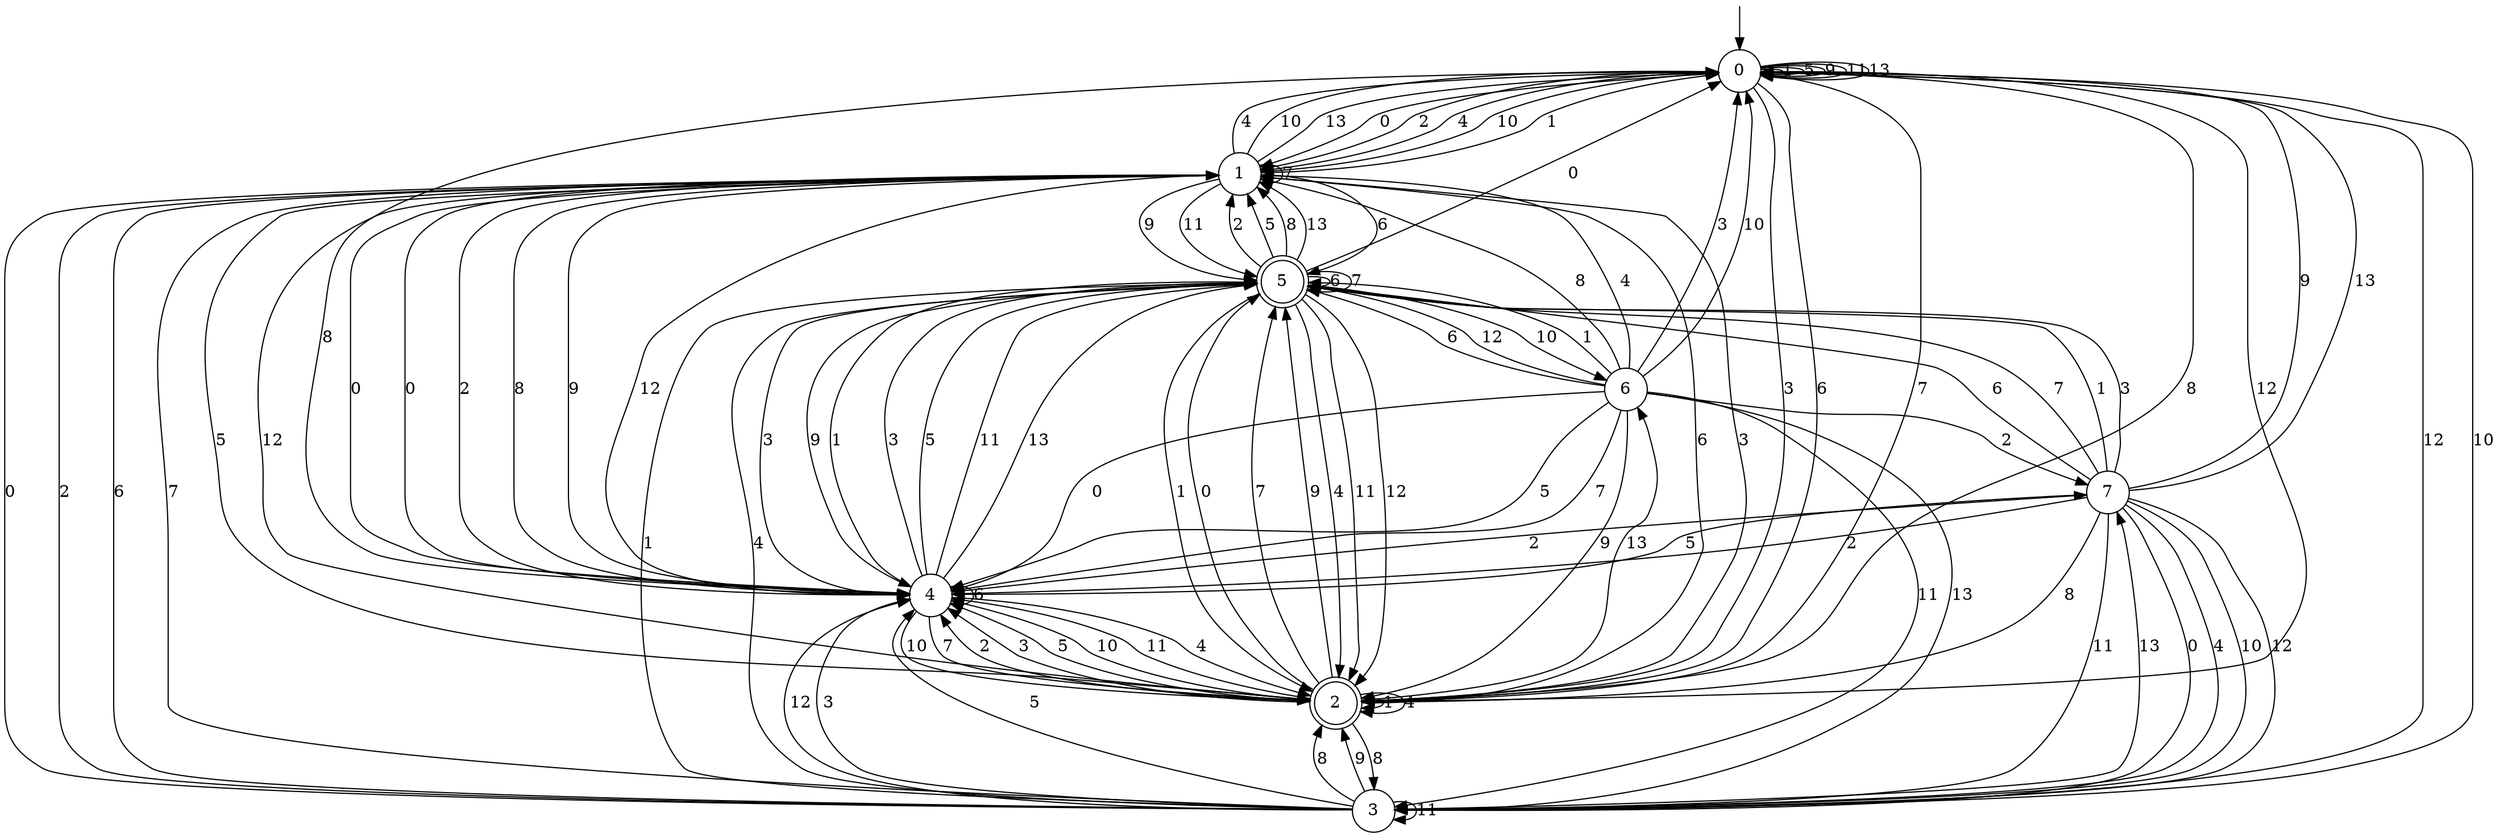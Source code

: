 digraph g {

	s0 [shape="circle" label="0"];
	s1 [shape="circle" label="1"];
	s2 [shape="doublecircle" label="2"];
	s3 [shape="circle" label="3"];
	s4 [shape="circle" label="4"];
	s5 [shape="doublecircle" label="5"];
	s6 [shape="circle" label="6"];
	s7 [shape="circle" label="7"];
	s0 -> s1 [label="0"];
	s0 -> s0 [label="1"];
	s0 -> s1 [label="2"];
	s0 -> s2 [label="3"];
	s0 -> s1 [label="4"];
	s0 -> s0 [label="5"];
	s0 -> s2 [label="6"];
	s0 -> s2 [label="7"];
	s0 -> s2 [label="8"];
	s0 -> s0 [label="9"];
	s0 -> s1 [label="10"];
	s0 -> s0 [label="11"];
	s0 -> s3 [label="12"];
	s0 -> s0 [label="13"];
	s1 -> s4 [label="0"];
	s1 -> s0 [label="1"];
	s1 -> s4 [label="2"];
	s1 -> s2 [label="3"];
	s1 -> s0 [label="4"];
	s1 -> s2 [label="5"];
	s1 -> s5 [label="6"];
	s1 -> s1 [label="7"];
	s1 -> s4 [label="8"];
	s1 -> s5 [label="9"];
	s1 -> s0 [label="10"];
	s1 -> s5 [label="11"];
	s1 -> s2 [label="12"];
	s1 -> s0 [label="13"];
	s2 -> s5 [label="0"];
	s2 -> s2 [label="1"];
	s2 -> s4 [label="2"];
	s2 -> s4 [label="3"];
	s2 -> s2 [label="4"];
	s2 -> s4 [label="5"];
	s2 -> s1 [label="6"];
	s2 -> s5 [label="7"];
	s2 -> s3 [label="8"];
	s2 -> s5 [label="9"];
	s2 -> s4 [label="10"];
	s2 -> s4 [label="11"];
	s2 -> s0 [label="12"];
	s2 -> s6 [label="13"];
	s3 -> s1 [label="0"];
	s3 -> s5 [label="1"];
	s3 -> s1 [label="2"];
	s3 -> s4 [label="3"];
	s3 -> s5 [label="4"];
	s3 -> s4 [label="5"];
	s3 -> s1 [label="6"];
	s3 -> s1 [label="7"];
	s3 -> s2 [label="8"];
	s3 -> s2 [label="9"];
	s3 -> s0 [label="10"];
	s3 -> s3 [label="11"];
	s3 -> s4 [label="12"];
	s3 -> s7 [label="13"];
	s4 -> s1 [label="0"];
	s4 -> s5 [label="1"];
	s4 -> s7 [label="2"];
	s4 -> s5 [label="3"];
	s4 -> s2 [label="4"];
	s4 -> s5 [label="5"];
	s4 -> s4 [label="6"];
	s4 -> s2 [label="7"];
	s4 -> s0 [label="8"];
	s4 -> s1 [label="9"];
	s4 -> s2 [label="10"];
	s4 -> s5 [label="11"];
	s4 -> s1 [label="12"];
	s4 -> s5 [label="13"];
	s5 -> s0 [label="0"];
	s5 -> s2 [label="1"];
	s5 -> s1 [label="2"];
	s5 -> s4 [label="3"];
	s5 -> s2 [label="4"];
	s5 -> s1 [label="5"];
	s5 -> s5 [label="6"];
	s5 -> s5 [label="7"];
	s5 -> s1 [label="8"];
	s5 -> s4 [label="9"];
	s5 -> s6 [label="10"];
	s5 -> s2 [label="11"];
	s5 -> s2 [label="12"];
	s5 -> s1 [label="13"];
	s6 -> s4 [label="0"];
	s6 -> s5 [label="1"];
	s6 -> s7 [label="2"];
	s6 -> s0 [label="3"];
	s6 -> s1 [label="4"];
	s6 -> s4 [label="5"];
	s6 -> s5 [label="6"];
	s6 -> s4 [label="7"];
	s6 -> s1 [label="8"];
	s6 -> s2 [label="9"];
	s6 -> s0 [label="10"];
	s6 -> s3 [label="11"];
	s6 -> s5 [label="12"];
	s6 -> s3 [label="13"];
	s7 -> s3 [label="0"];
	s7 -> s5 [label="1"];
	s7 -> s4 [label="2"];
	s7 -> s5 [label="3"];
	s7 -> s3 [label="4"];
	s7 -> s4 [label="5"];
	s7 -> s5 [label="6"];
	s7 -> s5 [label="7"];
	s7 -> s2 [label="8"];
	s7 -> s0 [label="9"];
	s7 -> s3 [label="10"];
	s7 -> s3 [label="11"];
	s7 -> s3 [label="12"];
	s7 -> s0 [label="13"];

__start0 [label="" shape="none" width="0" height="0"];
__start0 -> s0;

}

